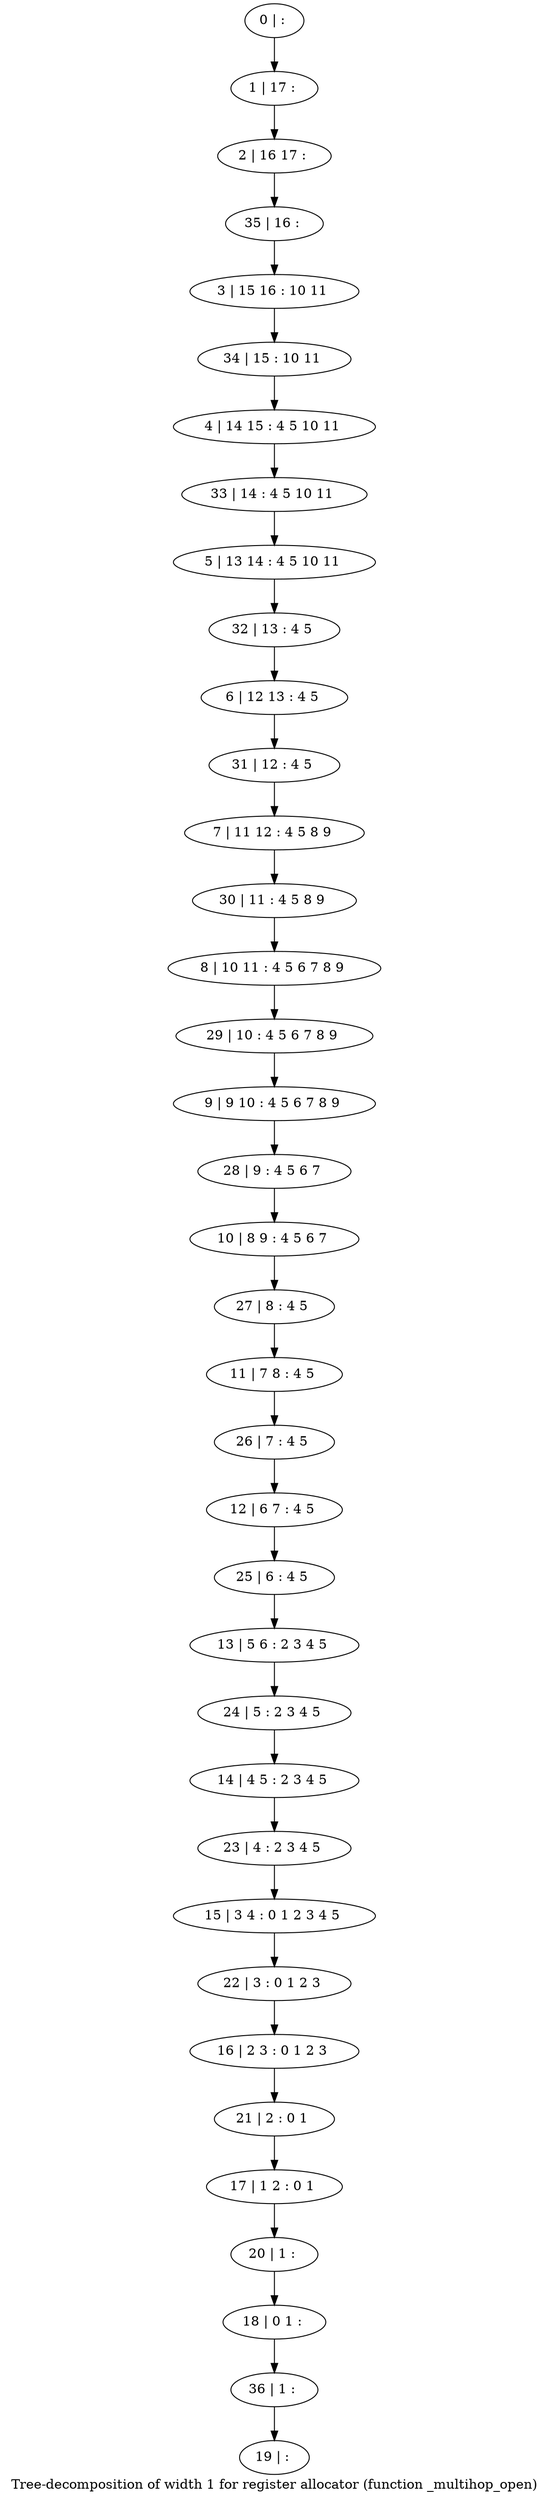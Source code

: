 digraph G {
graph [label="Tree-decomposition of width 1 for register allocator (function _multihop_open)"]
0[label="0 | : "];
1[label="1 | 17 : "];
2[label="2 | 16 17 : "];
3[label="3 | 15 16 : 10 11 "];
4[label="4 | 14 15 : 4 5 10 11 "];
5[label="5 | 13 14 : 4 5 10 11 "];
6[label="6 | 12 13 : 4 5 "];
7[label="7 | 11 12 : 4 5 8 9 "];
8[label="8 | 10 11 : 4 5 6 7 8 9 "];
9[label="9 | 9 10 : 4 5 6 7 8 9 "];
10[label="10 | 8 9 : 4 5 6 7 "];
11[label="11 | 7 8 : 4 5 "];
12[label="12 | 6 7 : 4 5 "];
13[label="13 | 5 6 : 2 3 4 5 "];
14[label="14 | 4 5 : 2 3 4 5 "];
15[label="15 | 3 4 : 0 1 2 3 4 5 "];
16[label="16 | 2 3 : 0 1 2 3 "];
17[label="17 | 1 2 : 0 1 "];
18[label="18 | 0 1 : "];
19[label="19 | : "];
20[label="20 | 1 : "];
21[label="21 | 2 : 0 1 "];
22[label="22 | 3 : 0 1 2 3 "];
23[label="23 | 4 : 2 3 4 5 "];
24[label="24 | 5 : 2 3 4 5 "];
25[label="25 | 6 : 4 5 "];
26[label="26 | 7 : 4 5 "];
27[label="27 | 8 : 4 5 "];
28[label="28 | 9 : 4 5 6 7 "];
29[label="29 | 10 : 4 5 6 7 8 9 "];
30[label="30 | 11 : 4 5 8 9 "];
31[label="31 | 12 : 4 5 "];
32[label="32 | 13 : 4 5 "];
33[label="33 | 14 : 4 5 10 11 "];
34[label="34 | 15 : 10 11 "];
35[label="35 | 16 : "];
36[label="36 | 1 : "];
0->1 ;
1->2 ;
20->18 ;
17->20 ;
21->17 ;
16->21 ;
22->16 ;
15->22 ;
23->15 ;
14->23 ;
24->14 ;
13->24 ;
25->13 ;
12->25 ;
26->12 ;
11->26 ;
27->11 ;
10->27 ;
28->10 ;
9->28 ;
29->9 ;
8->29 ;
30->8 ;
7->30 ;
31->7 ;
6->31 ;
32->6 ;
5->32 ;
33->5 ;
4->33 ;
34->4 ;
3->34 ;
35->3 ;
2->35 ;
36->19 ;
18->36 ;
}
